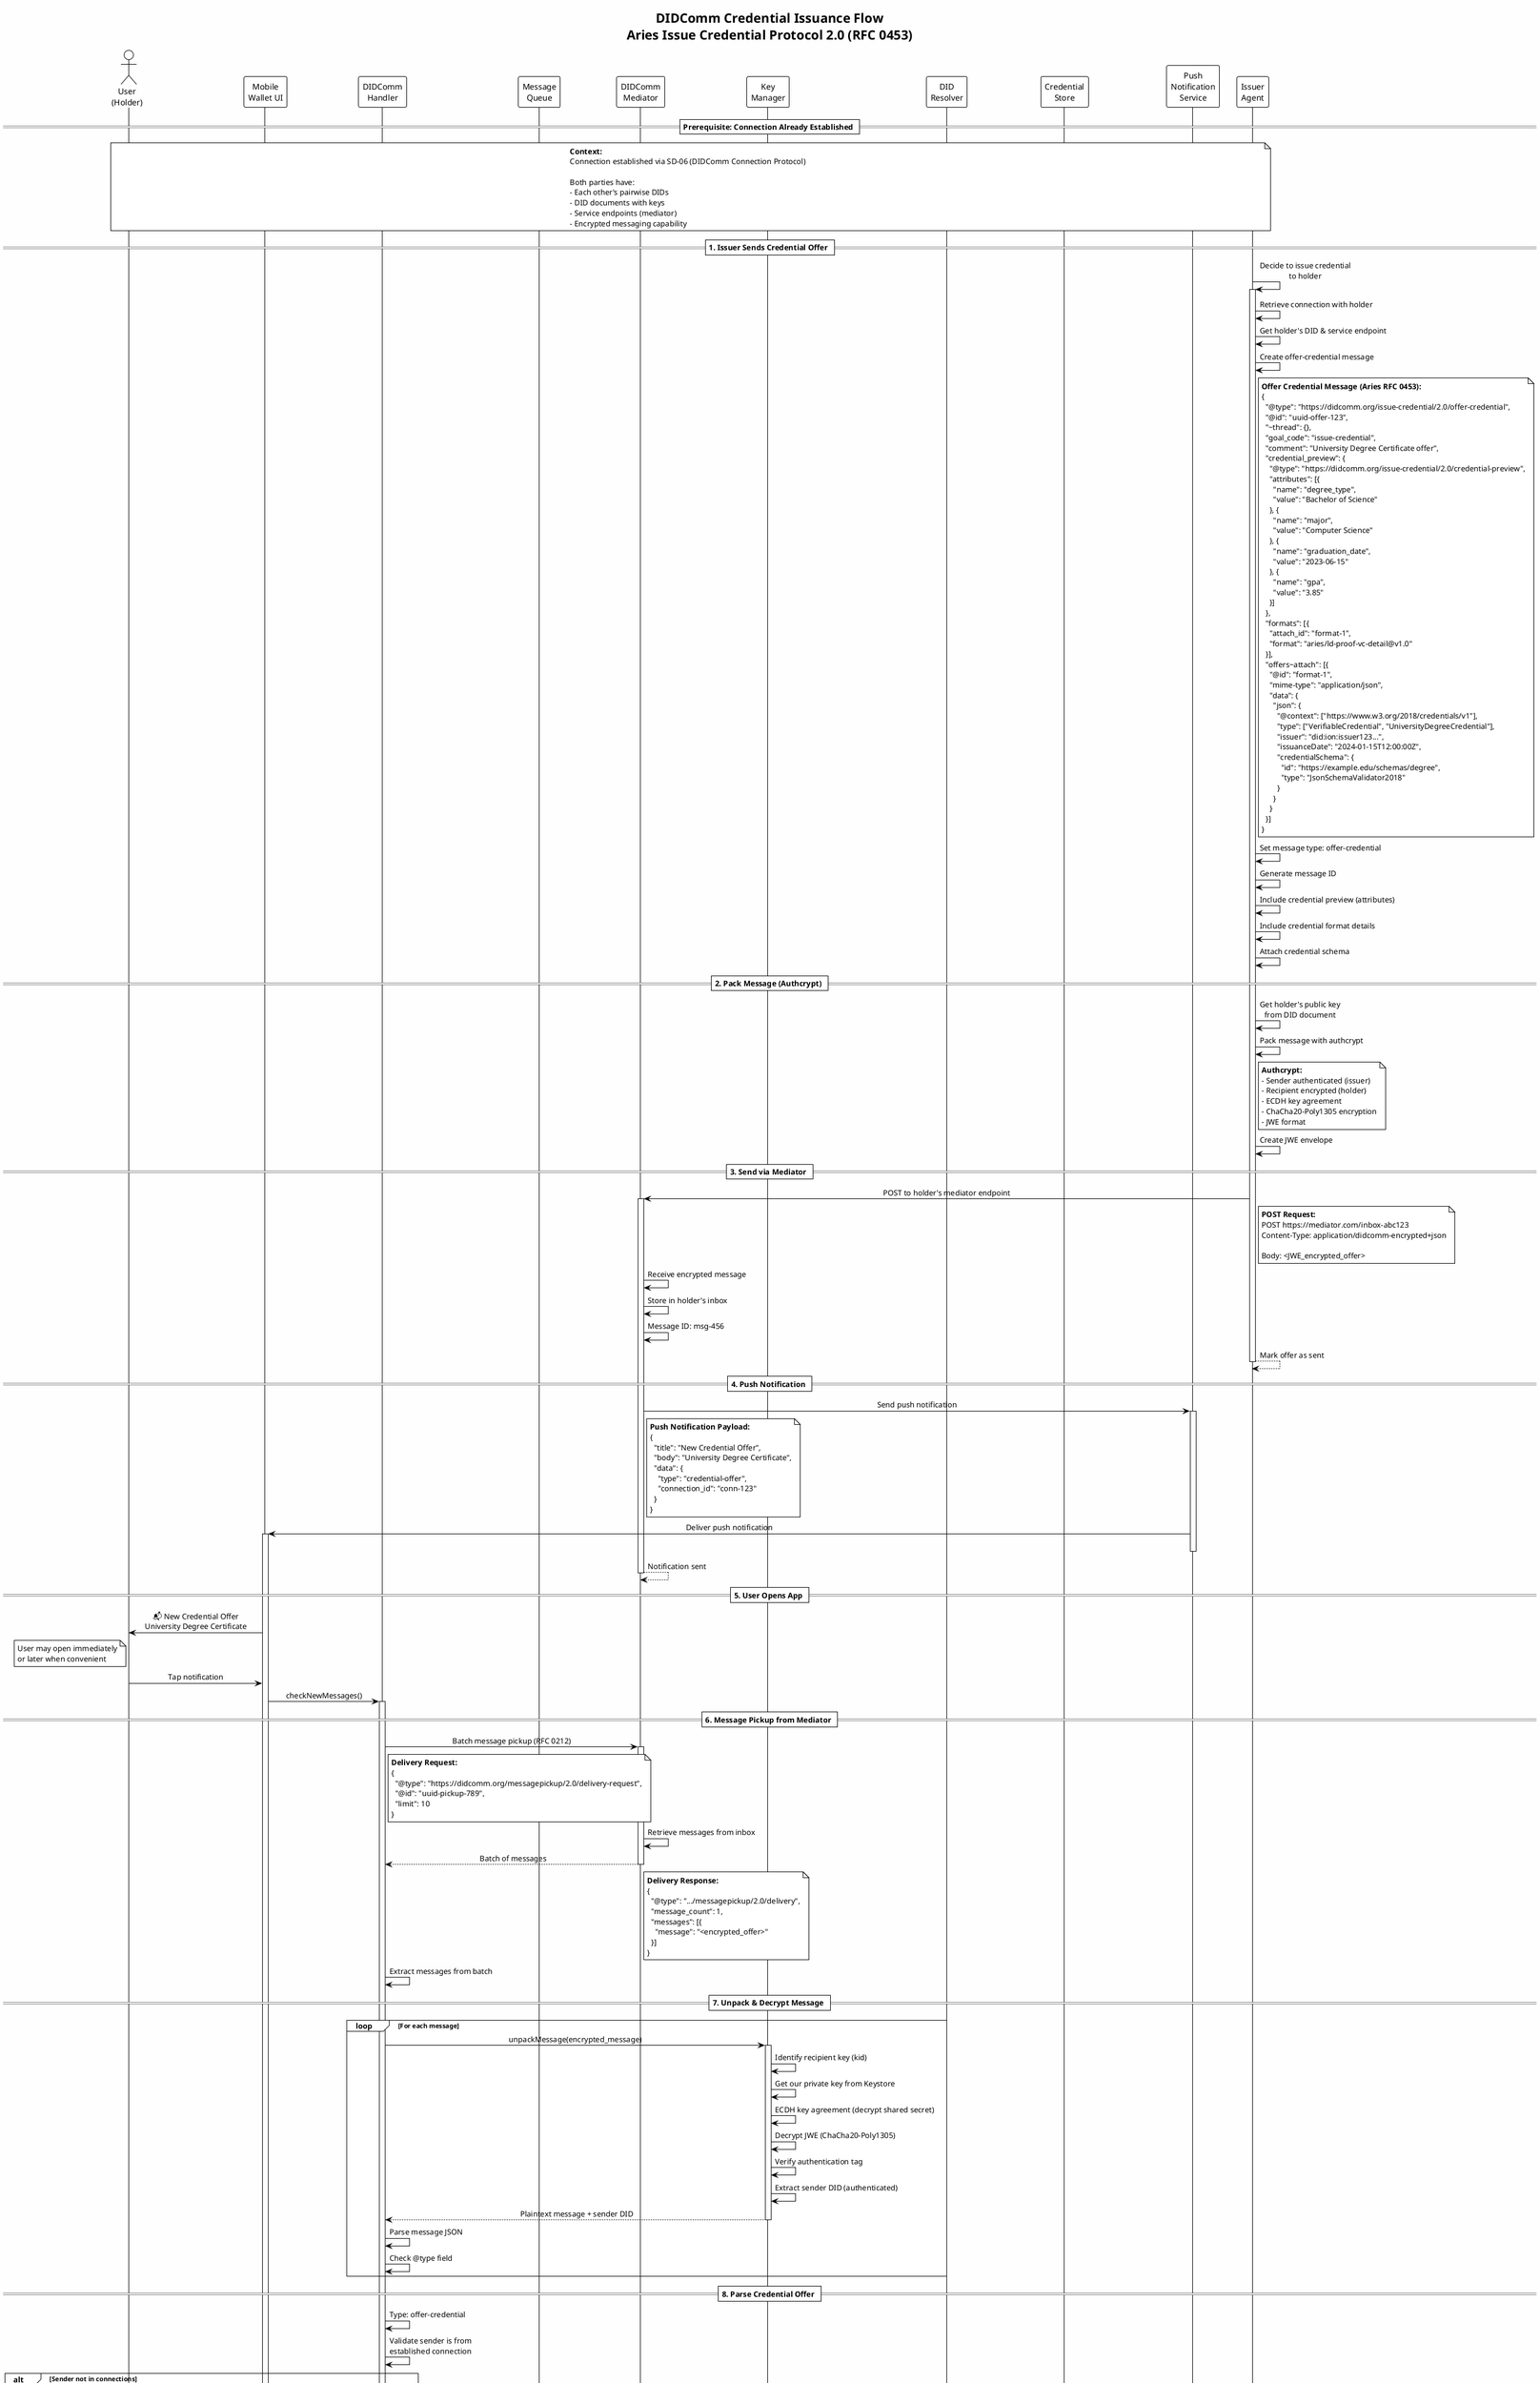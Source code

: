 @startuml 03-seq-didcomm-credential-issuance
!theme plain
skinparam backgroundColor #FEFEFE
skinparam sequenceMessageAlign center

title DIDComm Credential Issuance Flow\n**Aries Issue Credential Protocol 2.0 (RFC 0453)**

actor "User\n(Holder)" as User
participant "Mobile\nWallet UI" as WalletUI
participant "DIDComm\nHandler" as DIDCommHandler
participant "Message\nQueue" as MsgQueue
participant "DIDComm\nMediator" as Mediator
participant "Key\nManager" as KeyMgr
participant "DID\nResolver" as DIDResolver
participant "Credential\nStore" as CredStore
participant "Push\nNotification\nService" as PushSvc
participant "Issuer\nAgent" as Issuer

== Prerequisite: Connection Already Established ==

note over User, Issuer
  **Context:**
  Connection established via SD-06 (DIDComm Connection Protocol)
  
  Both parties have:
  - Each other's pairwise DIDs
  - DID documents with keys
  - Service endpoints (mediator)
  - Encrypted messaging capability
end note

== 1. Issuer Sends Credential Offer ==

Issuer -> Issuer: Decide to issue credential\nto holder
activate Issuer

Issuer -> Issuer: Retrieve connection with holder
Issuer -> Issuer: Get holder's DID & service endpoint

Issuer -> Issuer: Create offer-credential message

note right of Issuer
  **Offer Credential Message (Aries RFC 0453):**
  {
    "@type": "https://didcomm.org/issue-credential/2.0/offer-credential",
    "@id": "uuid-offer-123",
    "~thread": {},
    "goal_code": "issue-credential",
    "comment": "University Degree Certificate offer",
    "credential_preview": {
      "@type": "https://didcomm.org/issue-credential/2.0/credential-preview",
      "attributes": [{
        "name": "degree_type",
        "value": "Bachelor of Science"
      }, {
        "name": "major",
        "value": "Computer Science"
      }, {
        "name": "graduation_date",
        "value": "2023-06-15"
      }, {
        "name": "gpa",
        "value": "3.85"
      }]
    },
    "formats": [{
      "attach_id": "format-1",
      "format": "aries/ld-proof-vc-detail@v1.0"
    }],
    "offers~attach": [{
      "@id": "format-1",
      "mime-type": "application/json",
      "data": {
        "json": {
          "@context": ["https://www.w3.org/2018/credentials/v1"],
          "type": ["VerifiableCredential", "UniversityDegreeCredential"],
          "issuer": "did:ion:issuer123...",
          "issuanceDate": "2024-01-15T12:00:00Z",
          "credentialSchema": {
            "id": "https://example.edu/schemas/degree",
            "type": "JsonSchemaValidator2018"
          }
        }
      }
    }]
  }
end note

Issuer -> Issuer: Set message type: offer-credential
Issuer -> Issuer: Generate message ID
Issuer -> Issuer: Include credential preview (attributes)
Issuer -> Issuer: Include credential format details
Issuer -> Issuer: Attach credential schema

== 2. Pack Message (Authcrypt) ==

Issuer -> Issuer: Get holder's public key\nfrom DID document

Issuer -> Issuer: Pack message with authcrypt
note right of Issuer
  **Authcrypt:**
  - Sender authenticated (issuer)
  - Recipient encrypted (holder)
  - ECDH key agreement
  - ChaCha20-Poly1305 encryption
  - JWE format
end note

Issuer -> Issuer: Create JWE envelope

== 3. Send via Mediator ==

Issuer -> Mediator: POST to holder's mediator endpoint
activate Mediator

note right of Issuer
  **POST Request:**
  POST https://mediator.com/inbox-abc123
  Content-Type: application/didcomm-encrypted+json
  
  Body: <JWE_encrypted_offer>
end note

Mediator -> Mediator: Receive encrypted message
Mediator -> Mediator: Store in holder's inbox
Mediator -> Mediator: Message ID: msg-456

Issuer --> Issuer: Mark offer as sent
deactivate Issuer

== 4. Push Notification ==

Mediator -> PushSvc: Send push notification
activate PushSvc

note right of Mediator
  **Push Notification Payload:**
  {
    "title": "New Credential Offer",
    "body": "University Degree Certificate",
    "data": {
      "type": "credential-offer",
      "connection_id": "conn-123"
    }
  }
end note

PushSvc -> WalletUI: Deliver push notification
activate WalletUI
deactivate PushSvc

Mediator --> Mediator: Notification sent
deactivate Mediator

== 5. User Opens App ==

WalletUI -> User: 📬 New Credential Offer\nUniversity Degree Certificate
note left of User
  User may open immediately
  or later when convenient
end note

User -> WalletUI: Tap notification

WalletUI -> DIDCommHandler: checkNewMessages()
activate DIDCommHandler

== 6. Message Pickup from Mediator ==

DIDCommHandler -> Mediator: Batch message pickup (RFC 0212)
activate Mediator

note right of DIDCommHandler
  **Delivery Request:**
  {
    "@type": "https://didcomm.org/messagepickup/2.0/delivery-request",
    "@id": "uuid-pickup-789",
    "limit": 10
  }
end note

Mediator -> Mediator: Retrieve messages from inbox
Mediator --> DIDCommHandler: Batch of messages
deactivate Mediator

note right of Mediator
  **Delivery Response:**
  {
    "@type": ".../messagepickup/2.0/delivery",
    "message_count": 1,
    "messages": [{
      "message": "<encrypted_offer>"
    }]
  }
end note

DIDCommHandler -> DIDCommHandler: Extract messages from batch

== 7. Unpack & Decrypt Message ==

loop For each message
  DIDCommHandler -> KeyMgr: unpackMessage(encrypted_message)
  activate KeyMgr
  
  KeyMgr -> KeyMgr: Identify recipient key (kid)
  KeyMgr -> KeyMgr: Get our private key from Keystore
  KeyMgr -> KeyMgr: ECDH key agreement (decrypt shared secret)
  KeyMgr -> KeyMgr: Decrypt JWE (ChaCha20-Poly1305)
  KeyMgr -> KeyMgr: Verify authentication tag
  KeyMgr -> KeyMgr: Extract sender DID (authenticated)
  
  KeyMgr --> DIDCommHandler: Plaintext message + sender DID
  deactivate KeyMgr
  
  DIDCommHandler -> DIDCommHandler: Parse message JSON
  DIDCommHandler -> DIDCommHandler: Check @type field
end

== 8. Parse Credential Offer ==

DIDCommHandler -> DIDCommHandler: Type: offer-credential
DIDCommHandler -> DIDCommHandler: Validate sender is from\nestablished connection

alt Sender not in connections
  DIDCommHandler -> WalletUI: Unknown sender, reject
  WalletUI -> User: Suspicious message blocked
  deactivate DIDCommHandler
  deactivate WalletUI
  [<-- User
end

DIDCommHandler -> DIDCommHandler: Extract offer details:
DIDCommHandler -> DIDCommHandler: - Message ID
DIDCommHandler -> DIDCommHandler: - Thread ID
DIDCommHandler -> DIDCommHandler: - Comment/description
DIDCommHandler -> DIDCommHandler: - Credential preview (attributes)
DIDCommHandler -> DIDCommHandler: - Credential format
DIDCommHandler -> DIDCommHandler: - Attachments (schema, etc.)

note right of DIDCommHandler
  **Extracted Data:**
  - Type: UniversityDegreeCredential
  - Issuer: University XYZ
  - Attributes:
    • degree_type: Bachelor of Science
    • major: Computer Science
    • graduation_date: 2023-06-15
    • gpa: 3.85
  - Format: JSON-LD with LD Proofs
end note

DIDCommHandler -> DIDResolver: Resolve issuer DID
activate DIDResolver
DIDResolver -> DIDResolver: Query DID method resolver
DIDResolver --> DIDCommHandler: Issuer DID document
deactivate DIDResolver

DIDCommHandler -> DIDCommHandler: Extract issuer display info:\n- Name\n- Logo

DIDCommHandler -> MsgQueue: Store offer message
activate MsgQueue
MsgQueue -> MsgQueue: Store in pending offers
MsgQueue --> DIDCommHandler: Stored
deactivate MsgQueue

DIDCommHandler --> WalletUI: Offer parsed successfully
deactivate DIDCommHandler

== 9. Display Offer to User ==

WalletUI -> User: 🎓 Credential Offer\n\nFrom: University XYZ\nType: University Degree Certificate\n\nAttributes:\n• Degree: Bachelor of Science\n• Major: Computer Science\n• Graduation: 2023-06-15\n• GPA: 3.85\n\nAccept this credential?

note left of User
  **User Decision:**
  Review credential details
  - Is issuer legitimate?
  - Are attributes correct?
  - Do I want this credential?
  
  Options:
  - Accept
  - Decline
  - Review later
end note

User -> User: Review credential preview
User -> WalletUI: Accept credential

alt User declines
  WalletUI -> DIDCommHandler: rejectOffer(offer_id)
  activate DIDCommHandler
  DIDCommHandler -> DIDCommHandler: Create problem-report message
  DIDCommHandler -> DIDCommHandler: Pack & send to issuer
  DIDCommHandler --> WalletUI: Offer declined
  deactivate DIDCommHandler
  WalletUI -> User: Offer declined
  deactivate WalletUI
  [<-- User
end

== 10. Send Credential Request ==

WalletUI -> DIDCommHandler: acceptOffer(offer_id)
activate DIDCommHandler

DIDCommHandler -> DIDCommHandler: Retrieve offer from queue
DIDCommHandler -> DIDCommHandler: Build request-credential message

note right of DIDCommHandler
  **Request Credential Message:**
  {
    "@type": "https://didcomm.org/issue-credential/2.0/request-credential",
    "@id": "uuid-request-456",
    "~thread": {
      "thid": "uuid-offer-123"  // Links to offer
    },
    "comment": "Requesting degree certificate",
    "formats": [{
      "attach_id": "format-1",
      "format": "aries/ld-proof-vc-detail@v1.0"
    }],
    "requests~attach": [{
      "@id": "format-1",
      "mime-type": "application/json",
      "data": {
        "json": {
          "@context": ["https://www.w3.org/2018/credentials/v1"],
          "type": ["VerifiableCredential", "UniversityDegreeCredential"],
          "credentialSubject": {
            "id": "did:peer:2.Ez6LSb..."  // Holder DID
          }
        }
      }
    }]
  }
end note

DIDCommHandler -> DIDCommHandler: Set message type: request-credential
DIDCommHandler -> DIDCommHandler: Set thread ID (from offer)
DIDCommHandler -> DIDCommHandler: Include holder DID
DIDCommHandler -> DIDCommHandler: Specify requested format

DIDCommHandler -> KeyMgr: authcryptMessage(request, issuerKey, myKey)
activate KeyMgr

KeyMgr -> KeyMgr: Get issuer's public key (from DID doc)
KeyMgr -> KeyMgr: Get my private key
KeyMgr -> KeyMgr: ECDH key agreement
KeyMgr -> KeyMgr: Encrypt & authenticate
KeyMgr -> KeyMgr: Create JWE

KeyMgr --> DIDCommHandler: Packed message
deactivate KeyMgr

DIDCommHandler -> DIDCommHandler: Get issuer's service endpoint

DIDCommHandler -> Issuer: POST to issuer endpoint\n(encrypted request)
activate Issuer

WalletUI -> User: Requesting credential...

Issuer -> Issuer: Receive encrypted request
Issuer -> Issuer: Unpack message (authcrypt)
Issuer -> Issuer: Validate thread ID matches offer
Issuer -> Issuer: Validate holder DID

alt Invalid request
  Issuer -> Issuer: Create problem-report
  Issuer --> DIDCommHandler: Error: Invalid request
  DIDCommHandler --> WalletUI: Request failed
  WalletUI -> User: Error: Request rejected by issuer
  deactivate Issuer
  deactivate DIDCommHandler
  deactivate WalletUI
  [<-- User
end

Issuer --> DIDCommHandler: 202 Accepted
DIDCommHandler --> WalletUI: Request sent
deactivate DIDCommHandler

WalletUI -> User: Waiting for credential...

== 11. Issuer Generates Credential ==

Issuer -> Issuer: Retrieve student data from\nissuer system
Issuer -> Issuer: Build Verifiable Credential

note right of Issuer
  **Verifiable Credential (JSON-LD):**
  {
    "@context": [
      "https://www.w3.org/2018/credentials/v1",
      "https://www.w3.org/2018/credentials/examples/v1"
    ],
    "type": ["VerifiableCredential", "UniversityDegreeCredential"],
    "issuer": "did:ion:issuer123...",
    "issuanceDate": "2024-01-15T12:00:00Z",
    "expirationDate": "2029-01-15T12:00:00Z",
    "credentialSubject": {
      "id": "did:peer:2.Ez6LSb...",  // Holder
      "degree": {
        "type": "BachelorDegree",
        "name": "Bachelor of Science in Computer Science"
      },
      "gpa": "3.85",
      "graduationDate": "2023-06-15"
    },
    "credentialStatus": {
      "type": "StatusList2021Entry",
      "statusPurpose": "revocation",
      "statusListIndex": "54321",
      "statusListCredential": "https://university.edu/status/1"
    }
  }
end note

Issuer -> Issuer: Set credentialSubject.id = holder DID
Issuer -> Issuer: Set issuanceDate
Issuer -> Issuer: Set expirationDate
Issuer -> Issuer: Add revocation status info

Issuer -> Issuer: Sign credential with LD Proof

note right of Issuer
  **Linked Data Proof:**
  Using Ed25519Signature2020 suite
  
  1. Canonicalize credential (URDNA2015)
  2. Hash canonicalized document
  3. Sign hash with issuer private key
  4. Attach proof to credential
  
  "proof": {
    "type": "Ed25519Signature2020",
    "created": "2024-01-15T12:00:00Z",
    "verificationMethod": "did:ion:issuer123...#key-1",
    "proofPurpose": "assertionMethod",
    "proofValue": "z5w3..."
  }
end note

Issuer -> Issuer: Get issuer private key
Issuer -> Issuer: Canonicalize credential (URDNA2015)
Issuer -> Issuer: Create proof (Ed25519)
Issuer -> Issuer: Attach proof to credential

Issuer -> Issuer: Validate signed credential

== 12. Send Credential ==

Issuer -> Issuer: Create issue-credential message

note right of Issuer
  **Issue Credential Message:**
  {
    "@type": "https://didcomm.org/issue-credential/2.0/issue-credential",
    "@id": "uuid-issue-789",
    "~thread": {
      "thid": "uuid-offer-123"  // Original thread
    },
    "comment": "Your degree certificate",
    "formats": [{
      "attach_id": "credential-1",
      "format": "aries/ld-proof-vc@v1.0"
    }],
    "credentials~attach": [{
      "@id": "credential-1",
      "mime-type": "application/ld+json",
      "data": {
        "json": <signed_credential>
      }
    }]
  }
end note

Issuer -> Issuer: Set message type: issue-credential
Issuer -> Issuer: Set thread ID (same as offer)
Issuer -> Issuer: Attach signed credential
Issuer -> Issuer: Pack message (authcrypt)

Issuer -> Mediator: POST to holder's mediator
activate Mediator

Mediator -> Mediator: Store in holder's inbox
Mediator -> PushSvc: Send push notification
activate PushSvc
PushSvc -> WalletUI: Push: Credential received
deactivate PushSvc

Mediator --> Issuer: 202 Accepted
deactivate Mediator

Issuer -> Issuer: Update protocol state: issued
deactivate Issuer

== 13. Wallet Receives Credential ==

alt User already has app open
  WalletUI -> WalletUI: Auto-check for new messages
else User opens app from push
  User -> WalletUI: Tap notification
end

WalletUI -> DIDCommHandler: checkNewMessages()
activate DIDCommHandler

DIDCommHandler -> Mediator: Batch pickup
activate Mediator
Mediator --> DIDCommHandler: Messages (including credential)
deactivate Mediator

DIDCommHandler -> KeyMgr: Unpack message
activate KeyMgr
KeyMgr -> KeyMgr: Decrypt & verify
KeyMgr --> DIDCommHandler: Plaintext message
deactivate KeyMgr

DIDCommHandler -> DIDCommHandler: Parse message
DIDCommHandler -> DIDCommHandler: Type: issue-credential
DIDCommHandler -> DIDCommHandler: Validate thread ID
DIDCommHandler -> DIDCommHandler: Extract credential from attachment

== 14. Validate Credential ==

DIDCommHandler -> DIDCommHandler: Extract credential JSON
DIDCommHandler -> DIDCommHandler: Parse credential structure

note right of DIDCommHandler
  **Validation Steps:**
  1. Structure validation
  2. @context validation
  3. Type validation
  4. Issuer DID resolution
  5. Signature verification (LD Proof)
  6. Subject DID check (is it me?)
  7. Dates check (issuance, expiration)
  8. Schema validation
  9. Revocation status (optional)
end note

DIDCommHandler -> DIDCommHandler: Check @context
DIDCommHandler -> DIDCommHandler: Check type
DIDCommHandler -> DIDCommHandler: Extract issuer DID

DIDCommHandler -> DIDResolver: Resolve issuer DID
activate DIDResolver
DIDResolver --> DIDCommHandler: Issuer DID document + public key
deactivate DIDResolver

DIDCommHandler -> DIDCommHandler: Extract proof from credential
DIDCommHandler -> DIDCommHandler: Get verificationMethod key

DIDCommHandler -> DIDCommHandler: Verify LD Proof signature
note right of DIDCommHandler
  **Signature Verification:**
  1. Remove proof from credential
  2. Canonicalize (URDNA2015)
  3. Hash canonicalized document
  4. Verify signature with issuer public key
  5. Check proofPurpose = assertionMethod
  6. Check created date
end note

DIDCommHandler -> DIDCommHandler: Canonicalize credential (without proof)
DIDCommHandler -> DIDCommHandler: Verify signature with issuer public key

alt Invalid signature
  DIDCommHandler --> WalletUI: Validation failed
  WalletUI -> User: ❌ Invalid credential signature
  deactivate DIDCommHandler
  deactivate WalletUI
  [<-- User
end

DIDCommHandler -> DIDCommHandler: Validate credentialSubject.id\nmatches my DID

alt Subject DID doesn't match
  DIDCommHandler --> WalletUI: Credential not for me
  WalletUI -> User: ❌ Credential not for this wallet
  deactivate DIDCommHandler
  deactivate WalletUI
  [<-- User
end

DIDCommHandler -> DIDCommHandler: Check issuanceDate <= now
DIDCommHandler -> DIDCommHandler: Check expirationDate > now

alt Expired
  DIDCommHandler --> WalletUI: Credential expired
  WalletUI -> User: ❌ Credential has expired
  deactivate DIDCommHandler
  deactivate WalletUI
  [<-- User
end

DIDCommHandler -> DIDCommHandler: (Optional) Check revocation status

DIDCommHandler -> DIDCommHandler: All validations passed ✓

== 15. Store Credential ==

DIDCommHandler -> CredStore: storeCredential(credential)
activate CredStore

CredStore -> CredStore: Generate credential ID
CredStore -> CredStore: Extract metadata:\n- Type, issuer, dates, attributes
CredStore -> CredStore: Encrypt credential JSON
CredStore -> CredStore: Store in database
CredStore -> CredStore: Index for search

CredStore --> DIDCommHandler: Credential stored (ID)
deactivate CredStore

== 16. Send Acknowledgment ==

DIDCommHandler -> DIDCommHandler: Create ack message

note right of DIDCommHandler
  **Acknowledgment Message:**
  {
    "@type": "https://didcomm.org/notification/1.0/ack",
    "@id": "uuid-ack-012",
    "~thread": {
      "thid": "uuid-offer-123"
    },
    "status": "OK"
  }
end note

DIDCommHandler -> DIDCommHandler: Set thread ID
DIDCommHandler -> DIDCommHandler: Pack message (authcrypt)

DIDCommHandler -> Issuer: POST to issuer\n(encrypted ack)
activate Issuer

Issuer -> Issuer: Receive ack
Issuer -> Issuer: Unpack message
Issuer -> Issuer: Update protocol state: complete
Issuer -> Issuer: Log successful issuance

Issuer --> DIDCommHandler: 202 Accepted
deactivate Issuer

DIDCommHandler --> WalletUI: Credential accepted & stored
deactivate DIDCommHandler

== 17. Display Success ==

WalletUI -> WalletUI: Update credentials list
WalletUI -> User: ✓ Credential Received!\n\n🎓 University Degree Certificate\nFrom: University XYZ\nIssued: 2024-01-15\n\nView credential?

note left of User
  **Credential Received:**
  ✓ Validated & stored
  ✓ Can now present to verifiers
  ✓ Can view anytime
  ✓ Protected by encryption
end note

User -> WalletUI: View credential

WalletUI -> User: Display credential:\n\n[Logo] University XYZ\n\n🎓 Bachelor of Science\nComputer Science\n\nGraduated: 2023-06-15\nGPA: 3.85\n\nIssuer: did:ion:issuer123...\nStatus: Valid ✓

deactivate WalletUI

note over User, Issuer
  **DIDComm Credential Issuance Complete!**
  
  **Protocol Flow:**
  1. Issuer sends offer (via mediator)
  2. Push notification to holder
  3. Holder reviews & accepts
  4. Holder sends request
  5. Issuer generates & signs credential
  6. Issuer sends credential (via mediator)
  7. Holder validates & stores
  8. Holder sends acknowledgment
  
  **Security Features:**
  ✓ End-to-end encryption (authcrypt)
  ✓ Mediated messaging (availability)
  ✓ Digital signatures (LD Proof)
  ✓ DID-based authentication
  ✓ Revocation support
  
  **Advantages vs OpenID4VCI:**
  ✓ Persistent connection (reusable)
  ✓ Push notifications
  ✓ Bidirectional communication
  ✓ Rich protocol states
  ✓ Better for ongoing relationships
  
  **Next Steps:**
  - Holder can present credential to verifiers
  - Issuer can update/revoke if needed
  - Connection remains for future issuances
end note

@enduml
